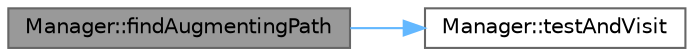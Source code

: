 digraph "Manager::findAugmentingPath"
{
 // LATEX_PDF_SIZE
  bgcolor="transparent";
  edge [fontname=Helvetica,fontsize=10,labelfontname=Helvetica,labelfontsize=10];
  node [fontname=Helvetica,fontsize=10,shape=box,height=0.2,width=0.4];
  rankdir="LR";
  Node1 [label="Manager::findAugmentingPath",height=0.2,width=0.4,color="gray40", fillcolor="grey60", style="filled", fontcolor="black",tooltip="Finds an augmenting path in the graph using BFS."];
  Node1 -> Node2 [color="steelblue1",style="solid"];
  Node2 [label="Manager::testAndVisit",height=0.2,width=0.4,color="grey40", fillcolor="white", style="filled",URL="$class_manager.html#a85f990f3fd0076ff605468151b85a604",tooltip="Tests and visits a vertex during BFS traversal for finding augmenting paths."];
}
